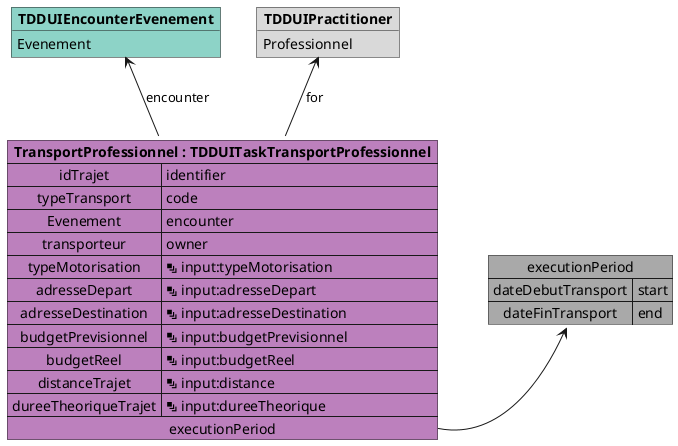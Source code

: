 @startuml

map "executionPeriod" as executionPeriod #DarkGray {
    dateDebutTransport => start
    dateFinTransport => end
}

object "**TDDUIEncounterEvenement**" as TDDUIEncounterEvenement #8dd3c7 {
    Evenement
}

object "**TDDUIPractitioner**" as TDDUIPractitioner #d9d9d9 {
    Professionnel
}

map "**TransportProfessionnel : TDDUITaskTransportProfessionnel**" as TransportProfessionnel #bc80bd {
    idTrajet => identifier
    typeTransport => code
    Evenement => encounter
    transporteur => owner
    typeMotorisation => <&layers> input:typeMotorisation
    adresseDepart => <&layers> input:adresseDepart
    adresseDestination => <&layers> input:adresseDestination
    budgetPrevisionnel => <&layers> input:budgetPrevisionnel
    budgetReel => <&layers> input:budgetReel
    distanceTrajet => <&layers> input:distance
    dureeTheoriqueTrajet => <&layers> input:dureeTheorique
    executionPeriod *-> executionPeriod
}

TransportProfessionnel -u-> TDDUIPractitioner : for
TransportProfessionnel -u-> TDDUIEncounterEvenement : encounter

@enduml